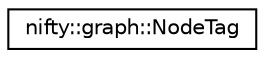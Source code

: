 digraph "Graphical Class Hierarchy"
{
  edge [fontname="Helvetica",fontsize="10",labelfontname="Helvetica",labelfontsize="10"];
  node [fontname="Helvetica",fontsize="10",shape=record];
  rankdir="LR";
  Node1 [label="nifty::graph::NodeTag",height=0.2,width=0.4,color="black", fillcolor="white", style="filled",URL="$structnifty_1_1graph_1_1NodeTag.html"];
}
